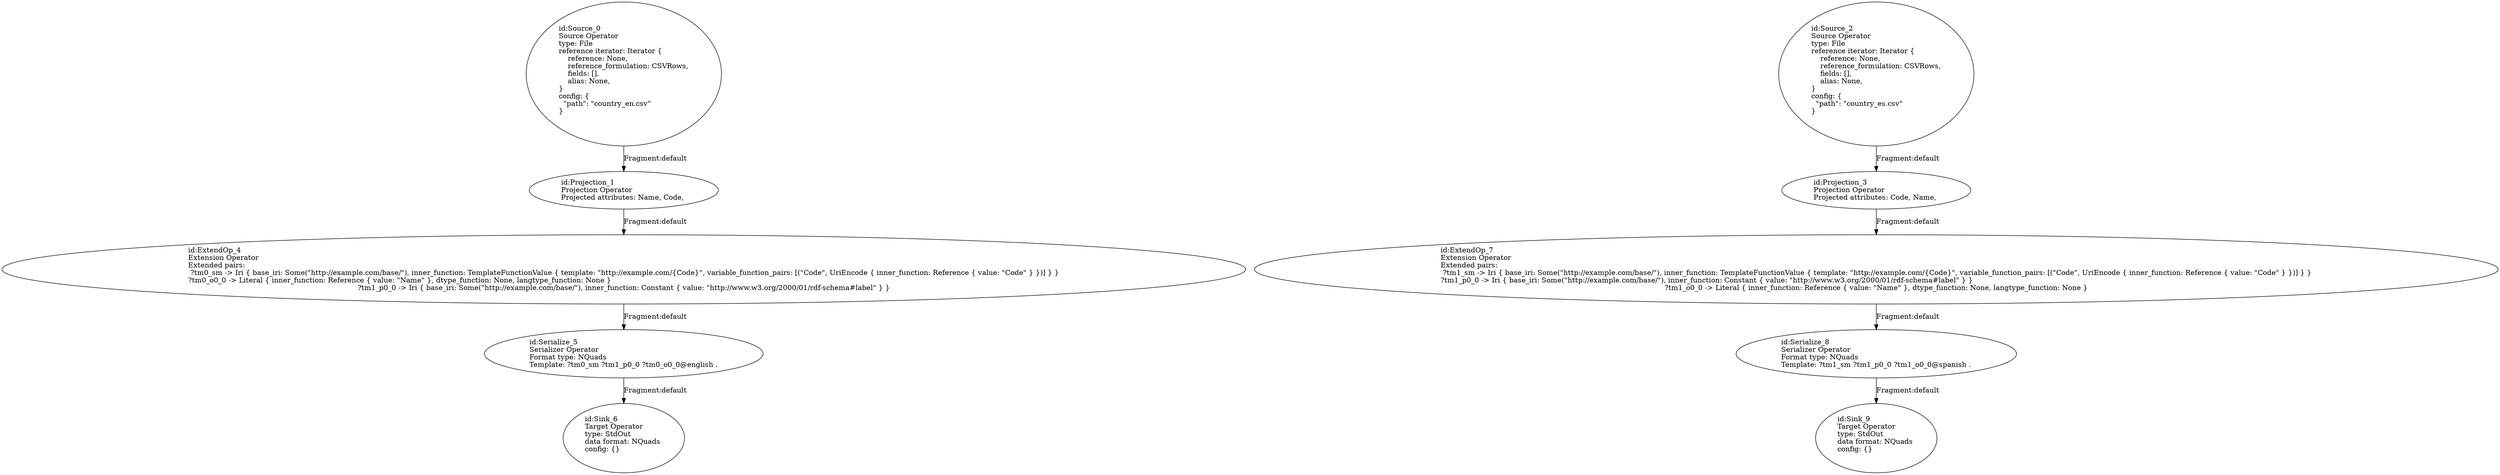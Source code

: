 digraph {
    0 [ label = "id:Source_0 \lSource Operator\ltype: File \lreference iterator: Iterator {\l    reference: None,\l    reference_formulation: CSVRows,\l    fields: [],\l    alias: None,\l} \lconfig: {\l  \"path\": \"country_en.csv\"\l}\l             " ]
    1 [ label = "id:Projection_1 \lProjection Operator\lProjected attributes: Name, Code, " ]
    2 [ label = "id:Source_2 \lSource Operator\ltype: File \lreference iterator: Iterator {\l    reference: None,\l    reference_formulation: CSVRows,\l    fields: [],\l    alias: None,\l} \lconfig: {\l  \"path\": \"country_es.csv\"\l}\l             " ]
    3 [ label = "id:Projection_3 \lProjection Operator\lProjected attributes: Code, Name, " ]
    4 [ label = "id:ExtendOp_4 \lExtension Operator\lExtended pairs: \l ?tm0_sm -> Iri { base_iri: Some(\"http://example.com/base/\"), inner_function: TemplateFunctionValue { template: \"http://example.com/{Code}\", variable_function_pairs: [(\"Code\", UriEncode { inner_function: Reference { value: \"Code\" } })] } }\l?tm0_o0_0 -> Literal { inner_function: Reference { value: \"Name\" }, dtype_function: None, langtype_function: None }\l?tm1_p0_0 -> Iri { base_iri: Some(\"http://example.com/base/\"), inner_function: Constant { value: \"http://www.w3.org/2000/01/rdf-schema#label\" } }" ]
    5 [ label = "id:Serialize_5 \lSerializer Operator\lFormat type: NQuads\lTemplate: ?tm0_sm ?tm1_p0_0 ?tm0_o0_0@english ." ]
    6 [ label = "id:Sink_6 \lTarget Operator\ltype: StdOut \ldata format: NQuads \lconfig: {}\l             " ]
    7 [ label = "id:ExtendOp_7 \lExtension Operator\lExtended pairs: \l ?tm1_sm -> Iri { base_iri: Some(\"http://example.com/base/\"), inner_function: TemplateFunctionValue { template: \"http://example.com/{Code}\", variable_function_pairs: [(\"Code\", UriEncode { inner_function: Reference { value: \"Code\" } })] } }\l?tm1_p0_0 -> Iri { base_iri: Some(\"http://example.com/base/\"), inner_function: Constant { value: \"http://www.w3.org/2000/01/rdf-schema#label\" } }\l?tm1_o0_0 -> Literal { inner_function: Reference { value: \"Name\" }, dtype_function: None, langtype_function: None }" ]
    8 [ label = "id:Serialize_8 \lSerializer Operator\lFormat type: NQuads\lTemplate: ?tm1_sm ?tm1_p0_0 ?tm1_o0_0@spanish ." ]
    9 [ label = "id:Sink_9 \lTarget Operator\ltype: StdOut \ldata format: NQuads \lconfig: {}\l             " ]
    0 -> 1 [ label = "Fragment:default" ]
    2 -> 3 [ label = "Fragment:default" ]
    1 -> 4 [ label = "Fragment:default" ]
    4 -> 5 [ label = "Fragment:default" ]
    5 -> 6 [ label = "Fragment:default" ]
    3 -> 7 [ label = "Fragment:default" ]
    7 -> 8 [ label = "Fragment:default" ]
    8 -> 9 [ label = "Fragment:default" ]
}
